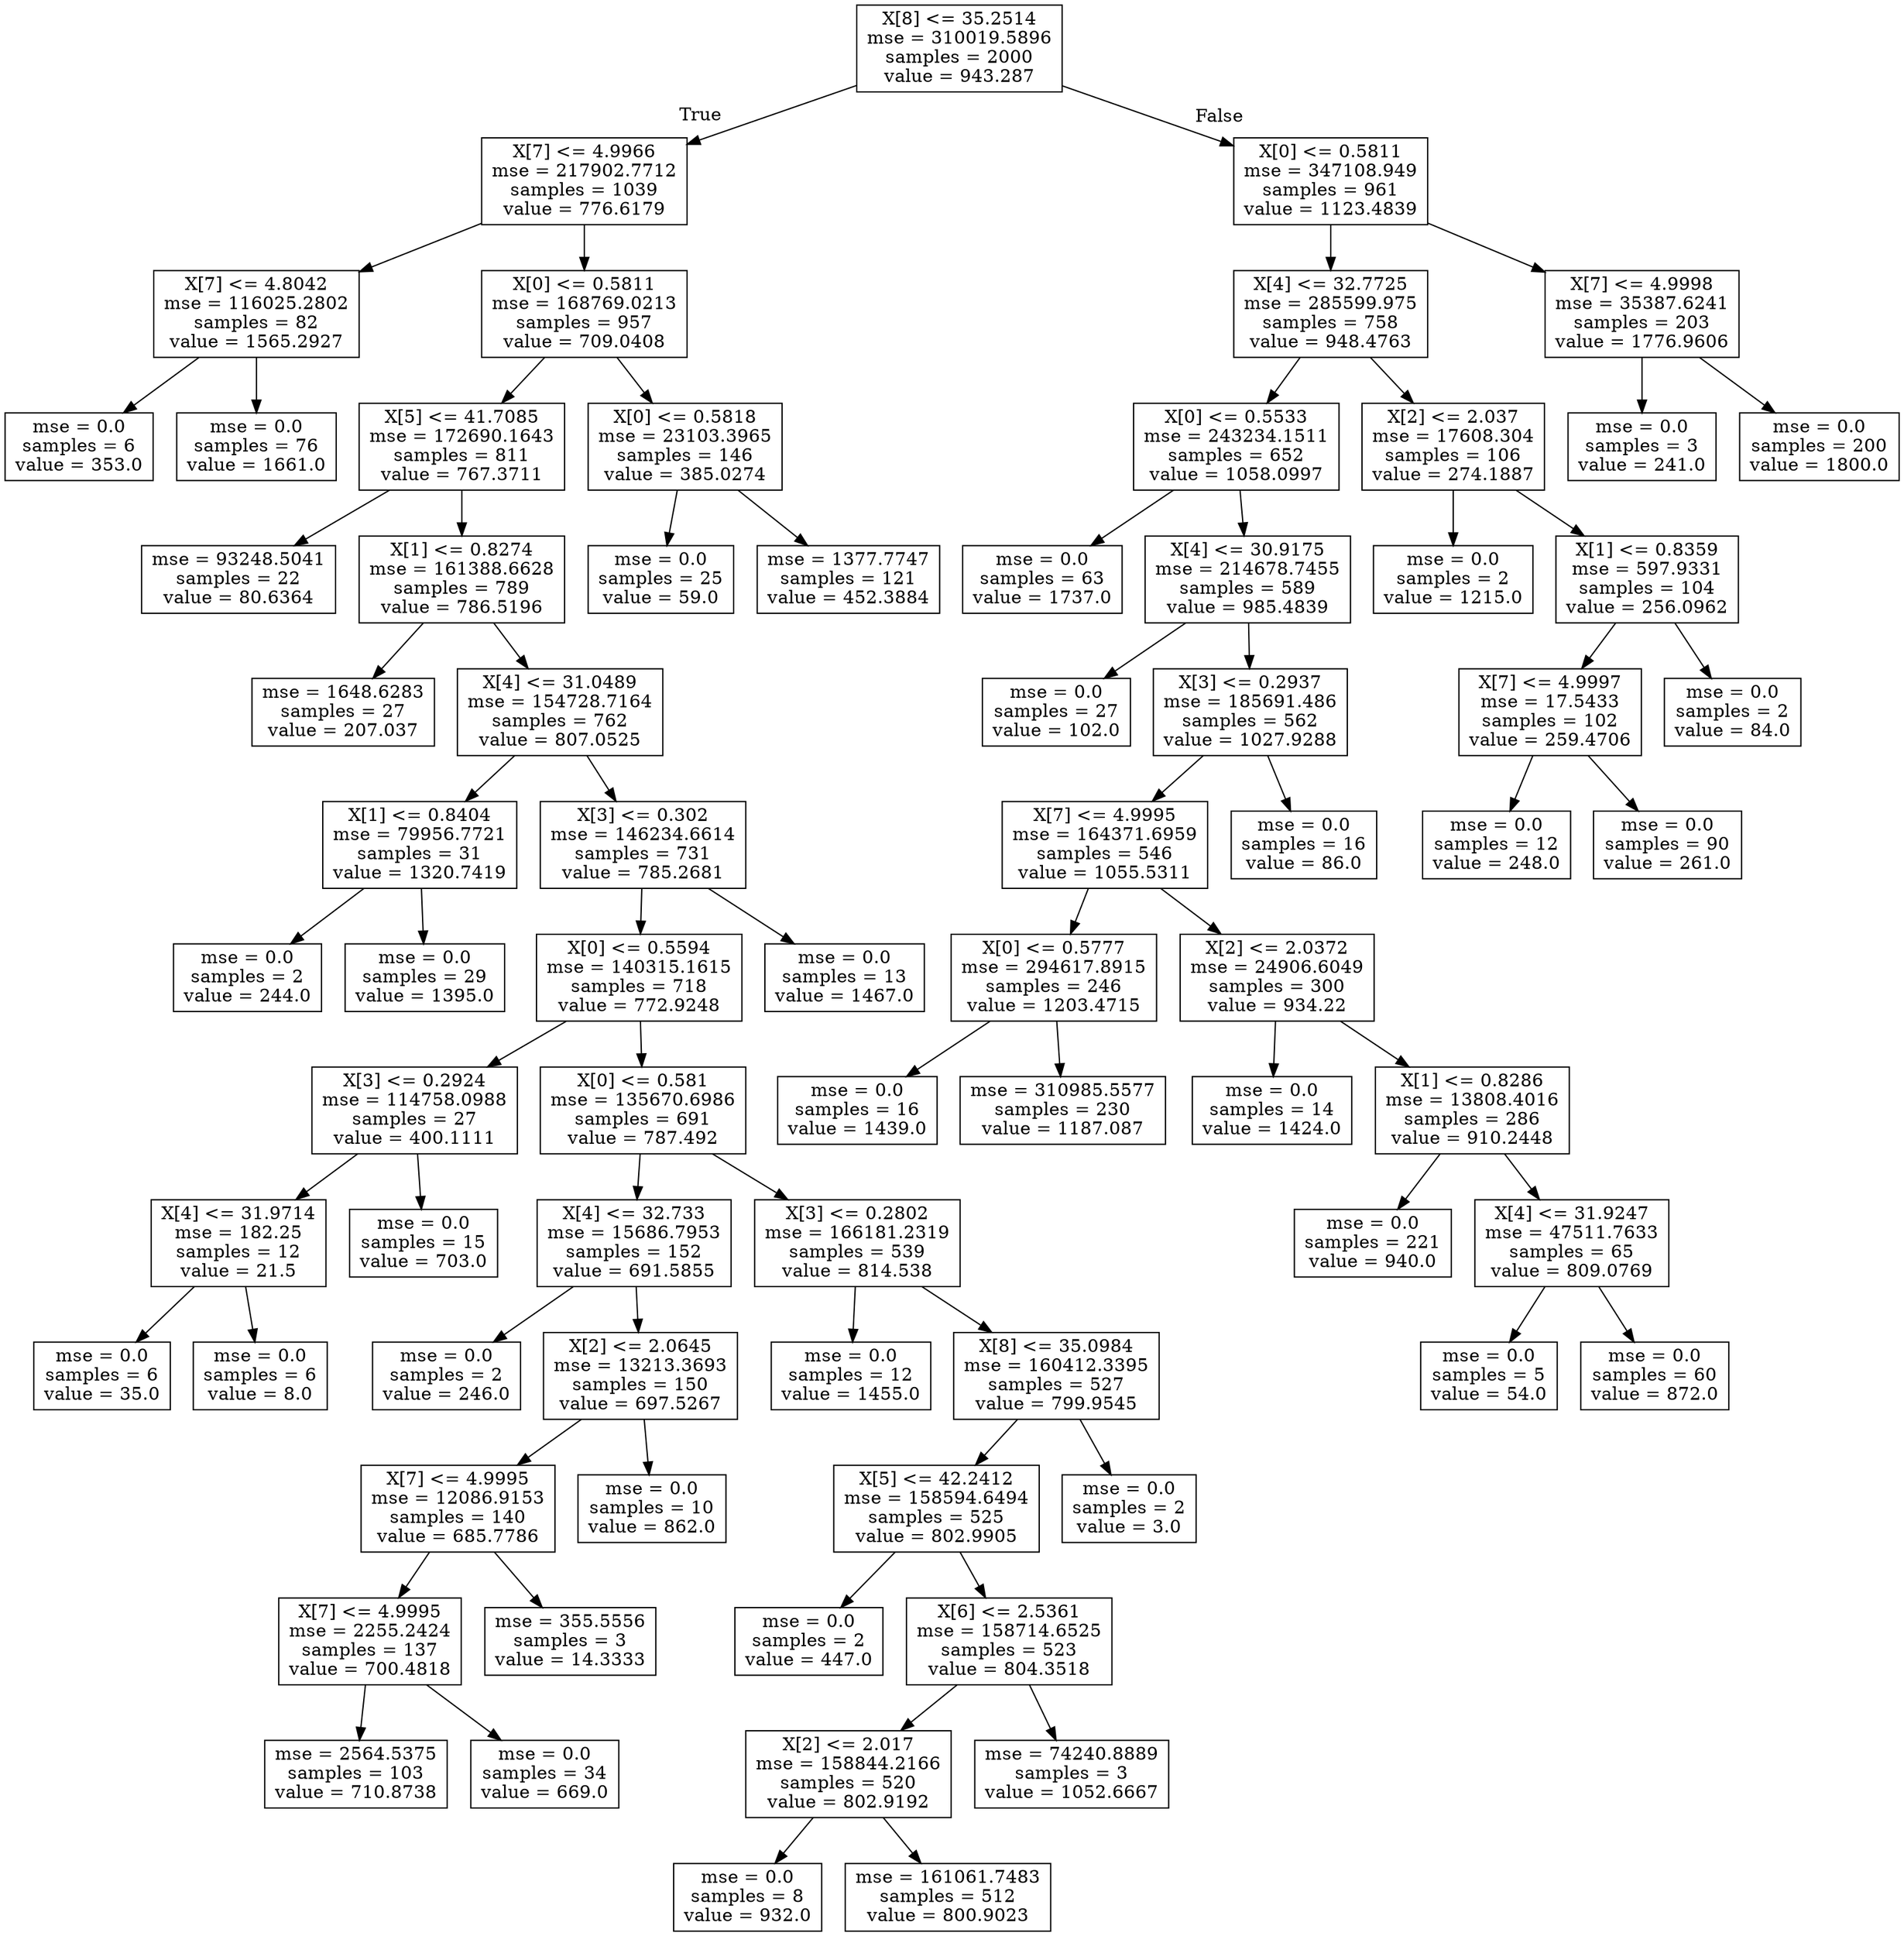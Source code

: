 digraph Tree {
node [shape=box] ;
0 [label="X[8] <= 35.2514\nmse = 310019.5896\nsamples = 2000\nvalue = 943.287"] ;
1 [label="X[7] <= 4.9966\nmse = 217902.7712\nsamples = 1039\nvalue = 776.6179"] ;
0 -> 1 [labeldistance=2.5, labelangle=45, headlabel="True"] ;
2 [label="X[7] <= 4.8042\nmse = 116025.2802\nsamples = 82\nvalue = 1565.2927"] ;
1 -> 2 ;
3 [label="mse = 0.0\nsamples = 6\nvalue = 353.0"] ;
2 -> 3 ;
4 [label="mse = 0.0\nsamples = 76\nvalue = 1661.0"] ;
2 -> 4 ;
5 [label="X[0] <= 0.5811\nmse = 168769.0213\nsamples = 957\nvalue = 709.0408"] ;
1 -> 5 ;
6 [label="X[5] <= 41.7085\nmse = 172690.1643\nsamples = 811\nvalue = 767.3711"] ;
5 -> 6 ;
7 [label="mse = 93248.5041\nsamples = 22\nvalue = 80.6364"] ;
6 -> 7 ;
8 [label="X[1] <= 0.8274\nmse = 161388.6628\nsamples = 789\nvalue = 786.5196"] ;
6 -> 8 ;
9 [label="mse = 1648.6283\nsamples = 27\nvalue = 207.037"] ;
8 -> 9 ;
10 [label="X[4] <= 31.0489\nmse = 154728.7164\nsamples = 762\nvalue = 807.0525"] ;
8 -> 10 ;
11 [label="X[1] <= 0.8404\nmse = 79956.7721\nsamples = 31\nvalue = 1320.7419"] ;
10 -> 11 ;
12 [label="mse = 0.0\nsamples = 2\nvalue = 244.0"] ;
11 -> 12 ;
13 [label="mse = 0.0\nsamples = 29\nvalue = 1395.0"] ;
11 -> 13 ;
14 [label="X[3] <= 0.302\nmse = 146234.6614\nsamples = 731\nvalue = 785.2681"] ;
10 -> 14 ;
15 [label="X[0] <= 0.5594\nmse = 140315.1615\nsamples = 718\nvalue = 772.9248"] ;
14 -> 15 ;
16 [label="X[3] <= 0.2924\nmse = 114758.0988\nsamples = 27\nvalue = 400.1111"] ;
15 -> 16 ;
17 [label="X[4] <= 31.9714\nmse = 182.25\nsamples = 12\nvalue = 21.5"] ;
16 -> 17 ;
18 [label="mse = 0.0\nsamples = 6\nvalue = 35.0"] ;
17 -> 18 ;
19 [label="mse = 0.0\nsamples = 6\nvalue = 8.0"] ;
17 -> 19 ;
20 [label="mse = 0.0\nsamples = 15\nvalue = 703.0"] ;
16 -> 20 ;
21 [label="X[0] <= 0.581\nmse = 135670.6986\nsamples = 691\nvalue = 787.492"] ;
15 -> 21 ;
22 [label="X[4] <= 32.733\nmse = 15686.7953\nsamples = 152\nvalue = 691.5855"] ;
21 -> 22 ;
23 [label="mse = 0.0\nsamples = 2\nvalue = 246.0"] ;
22 -> 23 ;
24 [label="X[2] <= 2.0645\nmse = 13213.3693\nsamples = 150\nvalue = 697.5267"] ;
22 -> 24 ;
25 [label="X[7] <= 4.9995\nmse = 12086.9153\nsamples = 140\nvalue = 685.7786"] ;
24 -> 25 ;
26 [label="X[7] <= 4.9995\nmse = 2255.2424\nsamples = 137\nvalue = 700.4818"] ;
25 -> 26 ;
27 [label="mse = 2564.5375\nsamples = 103\nvalue = 710.8738"] ;
26 -> 27 ;
28 [label="mse = 0.0\nsamples = 34\nvalue = 669.0"] ;
26 -> 28 ;
29 [label="mse = 355.5556\nsamples = 3\nvalue = 14.3333"] ;
25 -> 29 ;
30 [label="mse = 0.0\nsamples = 10\nvalue = 862.0"] ;
24 -> 30 ;
31 [label="X[3] <= 0.2802\nmse = 166181.2319\nsamples = 539\nvalue = 814.538"] ;
21 -> 31 ;
32 [label="mse = 0.0\nsamples = 12\nvalue = 1455.0"] ;
31 -> 32 ;
33 [label="X[8] <= 35.0984\nmse = 160412.3395\nsamples = 527\nvalue = 799.9545"] ;
31 -> 33 ;
34 [label="X[5] <= 42.2412\nmse = 158594.6494\nsamples = 525\nvalue = 802.9905"] ;
33 -> 34 ;
35 [label="mse = 0.0\nsamples = 2\nvalue = 447.0"] ;
34 -> 35 ;
36 [label="X[6] <= 2.5361\nmse = 158714.6525\nsamples = 523\nvalue = 804.3518"] ;
34 -> 36 ;
37 [label="X[2] <= 2.017\nmse = 158844.2166\nsamples = 520\nvalue = 802.9192"] ;
36 -> 37 ;
38 [label="mse = 0.0\nsamples = 8\nvalue = 932.0"] ;
37 -> 38 ;
39 [label="mse = 161061.7483\nsamples = 512\nvalue = 800.9023"] ;
37 -> 39 ;
40 [label="mse = 74240.8889\nsamples = 3\nvalue = 1052.6667"] ;
36 -> 40 ;
41 [label="mse = 0.0\nsamples = 2\nvalue = 3.0"] ;
33 -> 41 ;
42 [label="mse = 0.0\nsamples = 13\nvalue = 1467.0"] ;
14 -> 42 ;
43 [label="X[0] <= 0.5818\nmse = 23103.3965\nsamples = 146\nvalue = 385.0274"] ;
5 -> 43 ;
44 [label="mse = 0.0\nsamples = 25\nvalue = 59.0"] ;
43 -> 44 ;
45 [label="mse = 1377.7747\nsamples = 121\nvalue = 452.3884"] ;
43 -> 45 ;
46 [label="X[0] <= 0.5811\nmse = 347108.949\nsamples = 961\nvalue = 1123.4839"] ;
0 -> 46 [labeldistance=2.5, labelangle=-45, headlabel="False"] ;
47 [label="X[4] <= 32.7725\nmse = 285599.975\nsamples = 758\nvalue = 948.4763"] ;
46 -> 47 ;
48 [label="X[0] <= 0.5533\nmse = 243234.1511\nsamples = 652\nvalue = 1058.0997"] ;
47 -> 48 ;
49 [label="mse = 0.0\nsamples = 63\nvalue = 1737.0"] ;
48 -> 49 ;
50 [label="X[4] <= 30.9175\nmse = 214678.7455\nsamples = 589\nvalue = 985.4839"] ;
48 -> 50 ;
51 [label="mse = 0.0\nsamples = 27\nvalue = 102.0"] ;
50 -> 51 ;
52 [label="X[3] <= 0.2937\nmse = 185691.486\nsamples = 562\nvalue = 1027.9288"] ;
50 -> 52 ;
53 [label="X[7] <= 4.9995\nmse = 164371.6959\nsamples = 546\nvalue = 1055.5311"] ;
52 -> 53 ;
54 [label="X[0] <= 0.5777\nmse = 294617.8915\nsamples = 246\nvalue = 1203.4715"] ;
53 -> 54 ;
55 [label="mse = 0.0\nsamples = 16\nvalue = 1439.0"] ;
54 -> 55 ;
56 [label="mse = 310985.5577\nsamples = 230\nvalue = 1187.087"] ;
54 -> 56 ;
57 [label="X[2] <= 2.0372\nmse = 24906.6049\nsamples = 300\nvalue = 934.22"] ;
53 -> 57 ;
58 [label="mse = 0.0\nsamples = 14\nvalue = 1424.0"] ;
57 -> 58 ;
59 [label="X[1] <= 0.8286\nmse = 13808.4016\nsamples = 286\nvalue = 910.2448"] ;
57 -> 59 ;
60 [label="mse = 0.0\nsamples = 221\nvalue = 940.0"] ;
59 -> 60 ;
61 [label="X[4] <= 31.9247\nmse = 47511.7633\nsamples = 65\nvalue = 809.0769"] ;
59 -> 61 ;
62 [label="mse = 0.0\nsamples = 5\nvalue = 54.0"] ;
61 -> 62 ;
63 [label="mse = 0.0\nsamples = 60\nvalue = 872.0"] ;
61 -> 63 ;
64 [label="mse = 0.0\nsamples = 16\nvalue = 86.0"] ;
52 -> 64 ;
65 [label="X[2] <= 2.037\nmse = 17608.304\nsamples = 106\nvalue = 274.1887"] ;
47 -> 65 ;
66 [label="mse = 0.0\nsamples = 2\nvalue = 1215.0"] ;
65 -> 66 ;
67 [label="X[1] <= 0.8359\nmse = 597.9331\nsamples = 104\nvalue = 256.0962"] ;
65 -> 67 ;
68 [label="X[7] <= 4.9997\nmse = 17.5433\nsamples = 102\nvalue = 259.4706"] ;
67 -> 68 ;
69 [label="mse = 0.0\nsamples = 12\nvalue = 248.0"] ;
68 -> 69 ;
70 [label="mse = 0.0\nsamples = 90\nvalue = 261.0"] ;
68 -> 70 ;
71 [label="mse = 0.0\nsamples = 2\nvalue = 84.0"] ;
67 -> 71 ;
72 [label="X[7] <= 4.9998\nmse = 35387.6241\nsamples = 203\nvalue = 1776.9606"] ;
46 -> 72 ;
73 [label="mse = 0.0\nsamples = 3\nvalue = 241.0"] ;
72 -> 73 ;
74 [label="mse = 0.0\nsamples = 200\nvalue = 1800.0"] ;
72 -> 74 ;
}